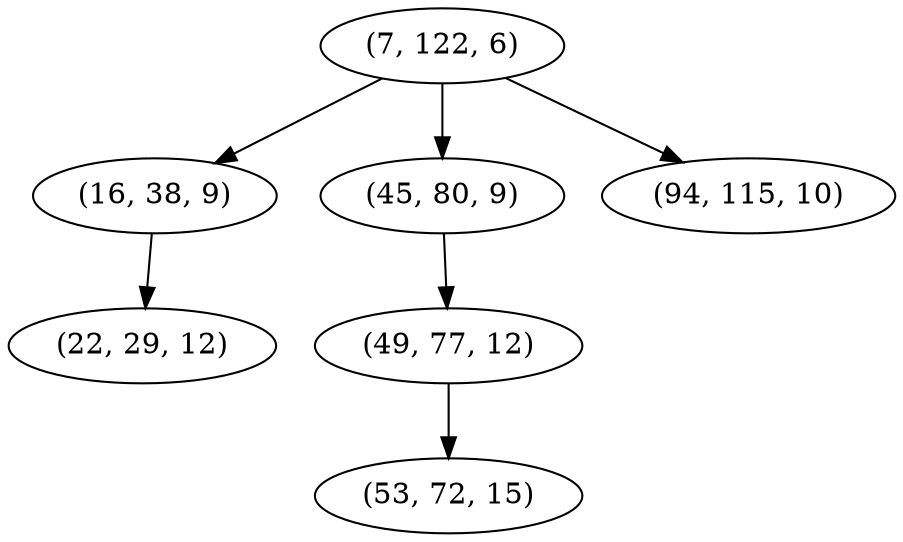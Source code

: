 digraph tree {
    "(7, 122, 6)";
    "(16, 38, 9)";
    "(22, 29, 12)";
    "(45, 80, 9)";
    "(49, 77, 12)";
    "(53, 72, 15)";
    "(94, 115, 10)";
    "(7, 122, 6)" -> "(16, 38, 9)";
    "(7, 122, 6)" -> "(45, 80, 9)";
    "(7, 122, 6)" -> "(94, 115, 10)";
    "(16, 38, 9)" -> "(22, 29, 12)";
    "(45, 80, 9)" -> "(49, 77, 12)";
    "(49, 77, 12)" -> "(53, 72, 15)";
}

